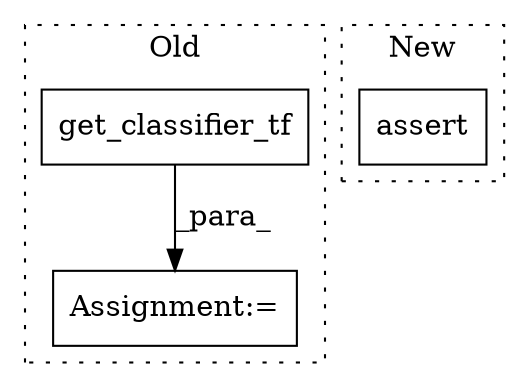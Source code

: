digraph G {
subgraph cluster0 {
1 [label="get_classifier_tf" a="32" s="11044" l="19" shape="box"];
3 [label="Assignment:=" a="7" s="11042" l="2" shape="box"];
label = "Old";
style="dotted";
}
subgraph cluster1 {
2 [label="assert" a="32" s="10104,10189" l="9,1" shape="box"];
label = "New";
style="dotted";
}
1 -> 3 [label="_para_"];
}